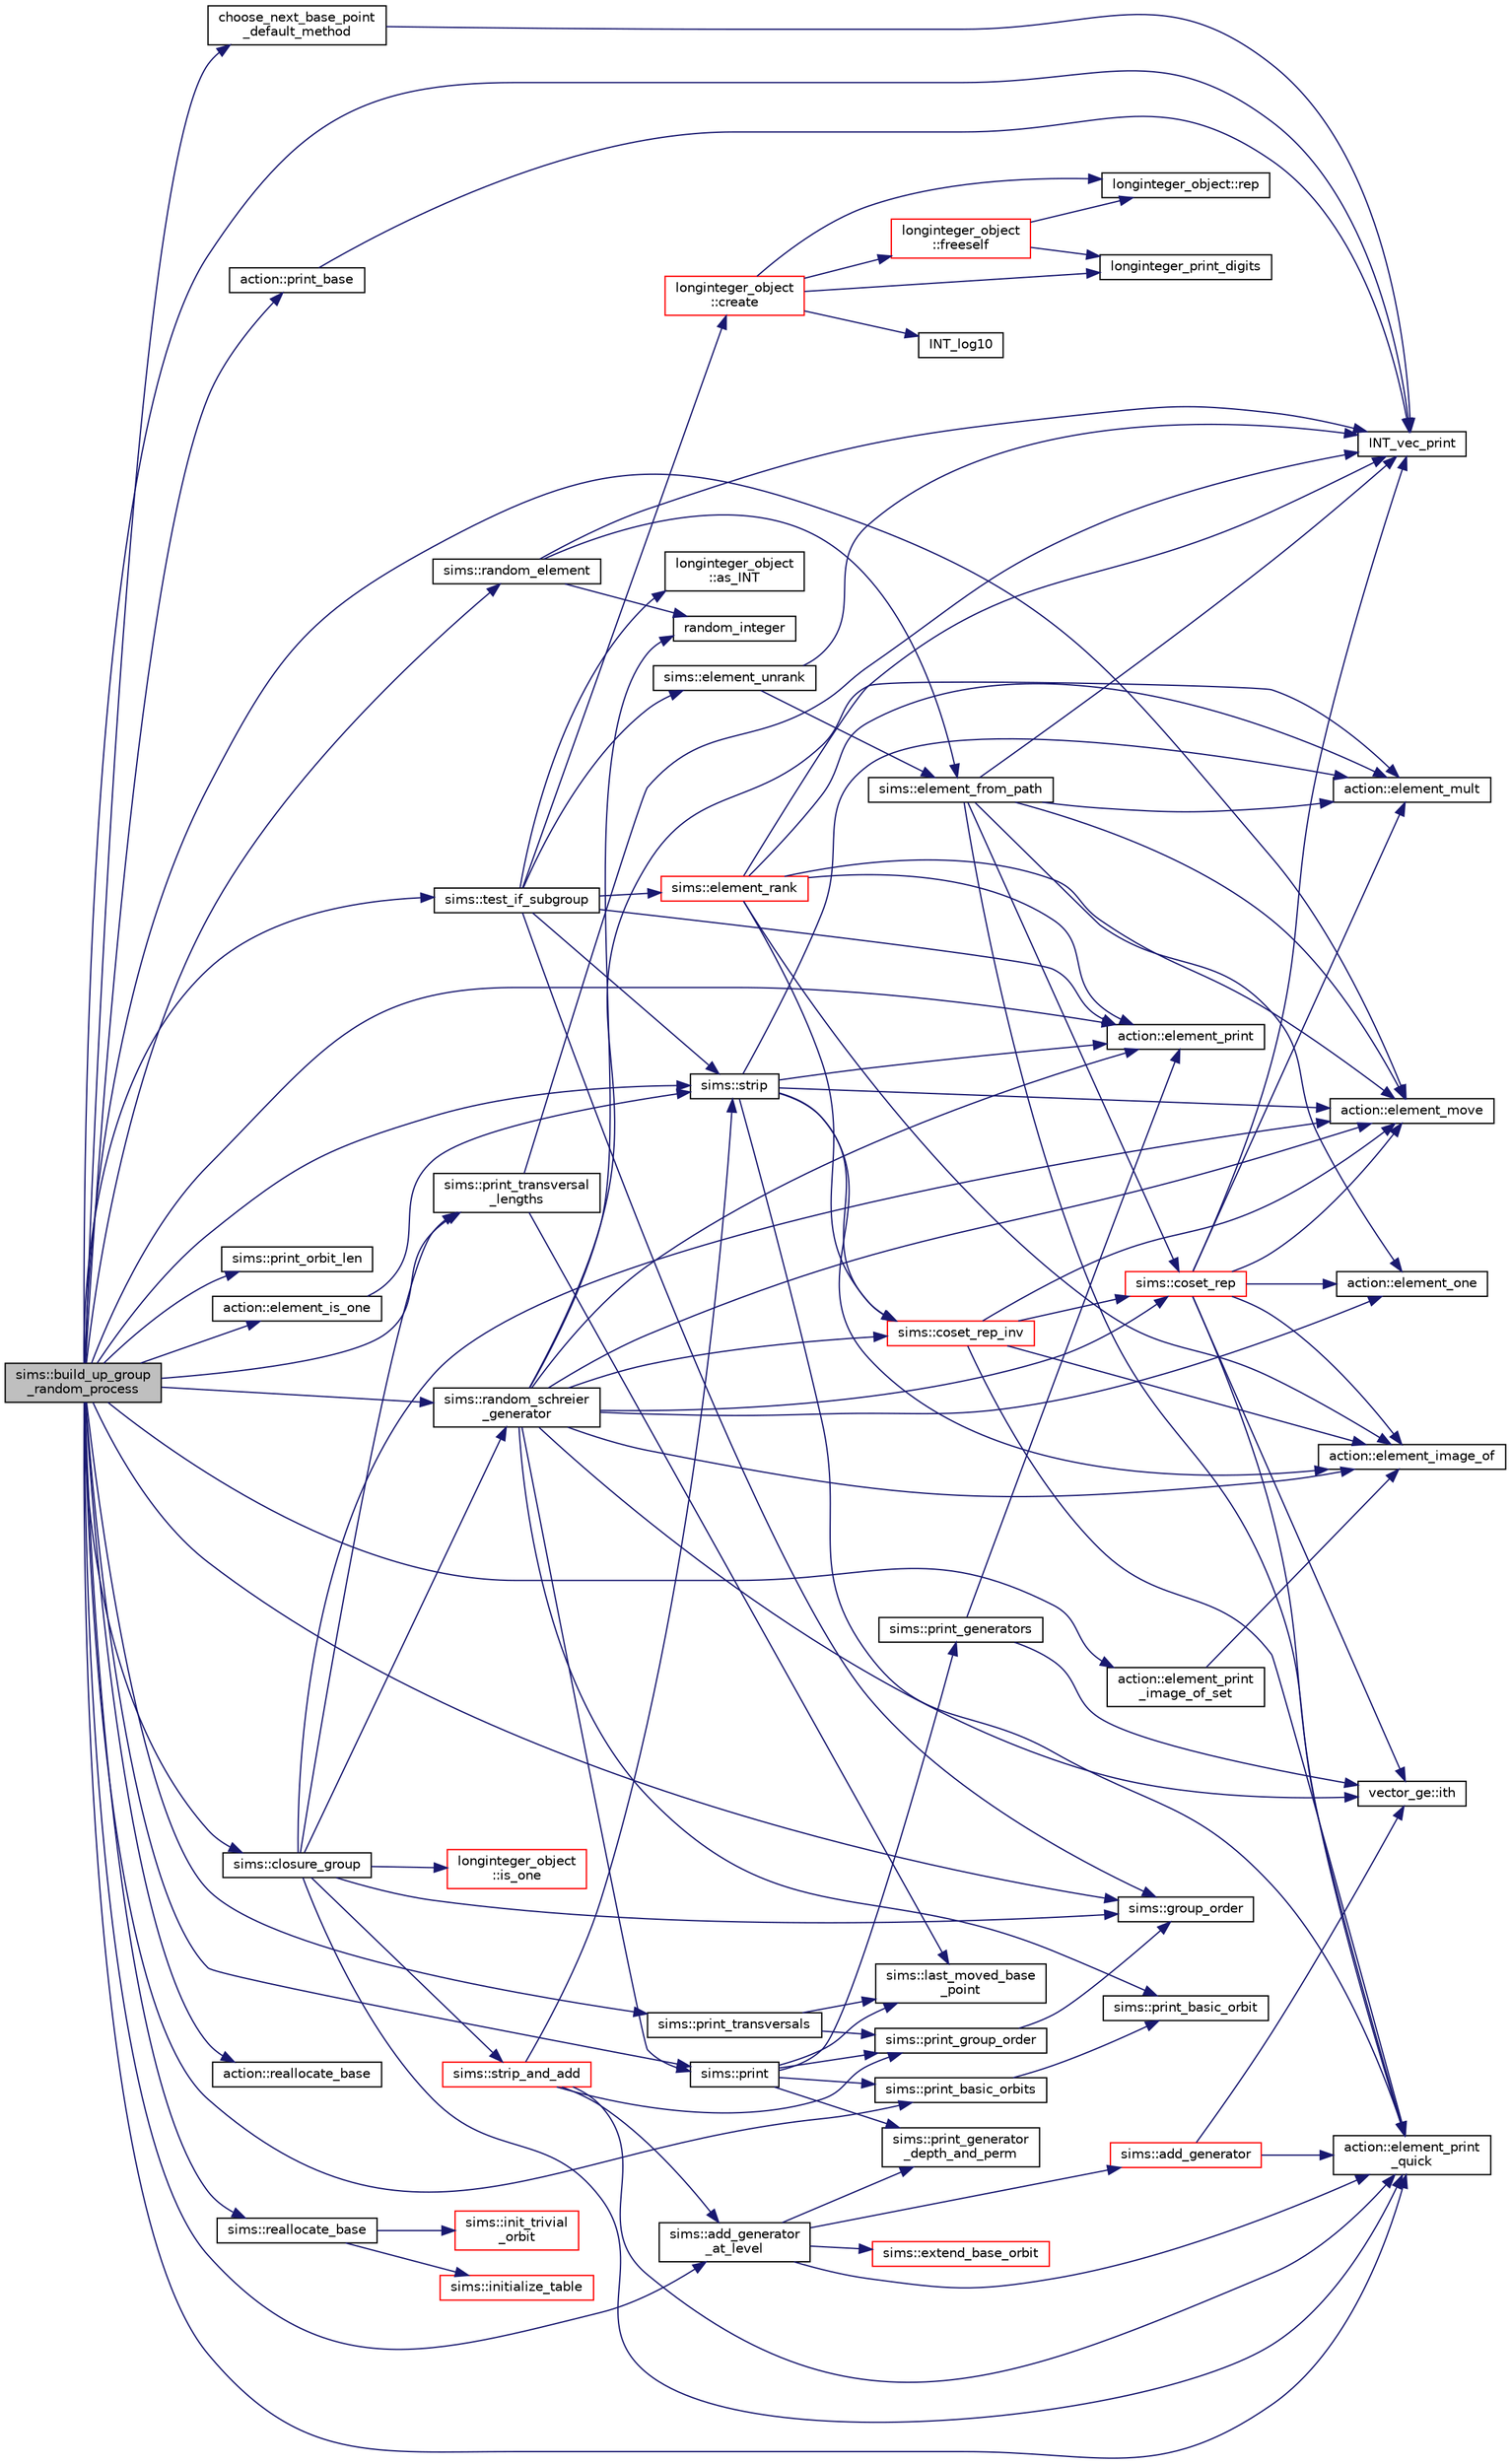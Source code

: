 digraph "sims::build_up_group_random_process"
{
  edge [fontname="Helvetica",fontsize="10",labelfontname="Helvetica",labelfontsize="10"];
  node [fontname="Helvetica",fontsize="10",shape=record];
  rankdir="LR";
  Node455 [label="sims::build_up_group\l_random_process",height=0.2,width=0.4,color="black", fillcolor="grey75", style="filled", fontcolor="black"];
  Node455 -> Node456 [color="midnightblue",fontsize="10",style="solid",fontname="Helvetica"];
  Node456 [label="sims::group_order",height=0.2,width=0.4,color="black", fillcolor="white", style="filled",URL="$d9/df3/classsims.html#aa442445175656570fa35febbe790efad"];
  Node455 -> Node457 [color="midnightblue",fontsize="10",style="solid",fontname="Helvetica"];
  Node457 [label="sims::test_if_subgroup",height=0.2,width=0.4,color="black", fillcolor="white", style="filled",URL="$d9/df3/classsims.html#a60f53e947f3a0949805cf0e422749bf5"];
  Node457 -> Node456 [color="midnightblue",fontsize="10",style="solid",fontname="Helvetica"];
  Node457 -> Node458 [color="midnightblue",fontsize="10",style="solid",fontname="Helvetica"];
  Node458 [label="longinteger_object\l::as_INT",height=0.2,width=0.4,color="black", fillcolor="white", style="filled",URL="$dd/d7e/classlonginteger__object.html#afb992d4679a6741acc63c8bcba27971e"];
  Node457 -> Node459 [color="midnightblue",fontsize="10",style="solid",fontname="Helvetica"];
  Node459 [label="longinteger_object\l::create",height=0.2,width=0.4,color="red", fillcolor="white", style="filled",URL="$dd/d7e/classlonginteger__object.html#a95d2eebc60849c3963a49298b1f498c2"];
  Node459 -> Node460 [color="midnightblue",fontsize="10",style="solid",fontname="Helvetica"];
  Node460 [label="longinteger_object\l::freeself",height=0.2,width=0.4,color="red", fillcolor="white", style="filled",URL="$dd/d7e/classlonginteger__object.html#a06450f8c4795d81da6d680830ef958a1"];
  Node460 -> Node461 [color="midnightblue",fontsize="10",style="solid",fontname="Helvetica"];
  Node461 [label="longinteger_print_digits",height=0.2,width=0.4,color="black", fillcolor="white", style="filled",URL="$de/dc5/algebra__and__number__theory_8h.html#ac2bac7b12f5b6440b8dad275cd7a157d"];
  Node460 -> Node462 [color="midnightblue",fontsize="10",style="solid",fontname="Helvetica"];
  Node462 [label="longinteger_object::rep",height=0.2,width=0.4,color="black", fillcolor="white", style="filled",URL="$dd/d7e/classlonginteger__object.html#a3ecaf12738cc721d281c416503f241e2"];
  Node459 -> Node464 [color="midnightblue",fontsize="10",style="solid",fontname="Helvetica"];
  Node464 [label="INT_log10",height=0.2,width=0.4,color="black", fillcolor="white", style="filled",URL="$de/dc5/algebra__and__number__theory_8h.html#a98bc0a6c562370a355165d2538dac250"];
  Node459 -> Node461 [color="midnightblue",fontsize="10",style="solid",fontname="Helvetica"];
  Node459 -> Node462 [color="midnightblue",fontsize="10",style="solid",fontname="Helvetica"];
  Node457 -> Node465 [color="midnightblue",fontsize="10",style="solid",fontname="Helvetica"];
  Node465 [label="sims::element_unrank",height=0.2,width=0.4,color="black", fillcolor="white", style="filled",URL="$d9/df3/classsims.html#ae7e72ffe2204f17d3e4d19360c59f147"];
  Node465 -> Node466 [color="midnightblue",fontsize="10",style="solid",fontname="Helvetica"];
  Node466 [label="INT_vec_print",height=0.2,width=0.4,color="black", fillcolor="white", style="filled",URL="$df/dbf/sajeeb_8_c.html#a79a5901af0b47dd0d694109543c027fe"];
  Node465 -> Node467 [color="midnightblue",fontsize="10",style="solid",fontname="Helvetica"];
  Node467 [label="sims::element_from_path",height=0.2,width=0.4,color="black", fillcolor="white", style="filled",URL="$d9/df3/classsims.html#a4a9bc25b1b8e61ba34d6d3d9f9fb8ab8"];
  Node467 -> Node466 [color="midnightblue",fontsize="10",style="solid",fontname="Helvetica"];
  Node467 -> Node468 [color="midnightblue",fontsize="10",style="solid",fontname="Helvetica"];
  Node468 [label="action::element_one",height=0.2,width=0.4,color="black", fillcolor="white", style="filled",URL="$d2/d86/classaction.html#a780a105daf04d6d1fe7e2f63b3c88e3b"];
  Node467 -> Node469 [color="midnightblue",fontsize="10",style="solid",fontname="Helvetica"];
  Node469 [label="sims::coset_rep",height=0.2,width=0.4,color="red", fillcolor="white", style="filled",URL="$d9/df3/classsims.html#a3d669dba4d005cd2399388f27f44cd04"];
  Node469 -> Node466 [color="midnightblue",fontsize="10",style="solid",fontname="Helvetica"];
  Node469 -> Node468 [color="midnightblue",fontsize="10",style="solid",fontname="Helvetica"];
  Node469 -> Node472 [color="midnightblue",fontsize="10",style="solid",fontname="Helvetica"];
  Node472 [label="vector_ge::ith",height=0.2,width=0.4,color="black", fillcolor="white", style="filled",URL="$d4/d6e/classvector__ge.html#a1ff002e8b746a9beb119d57dcd4a15ff"];
  Node469 -> Node473 [color="midnightblue",fontsize="10",style="solid",fontname="Helvetica"];
  Node473 [label="action::element_print\l_quick",height=0.2,width=0.4,color="black", fillcolor="white", style="filled",URL="$d2/d86/classaction.html#a4844680cf6750396f76494a28655265b"];
  Node469 -> Node474 [color="midnightblue",fontsize="10",style="solid",fontname="Helvetica"];
  Node474 [label="action::element_mult",height=0.2,width=0.4,color="black", fillcolor="white", style="filled",URL="$d2/d86/classaction.html#ae9e36b2cae1f0f7bd7144097fa9a34b3"];
  Node469 -> Node475 [color="midnightblue",fontsize="10",style="solid",fontname="Helvetica"];
  Node475 [label="action::element_move",height=0.2,width=0.4,color="black", fillcolor="white", style="filled",URL="$d2/d86/classaction.html#a550947491bbb534d3d7951f50198a874"];
  Node469 -> Node476 [color="midnightblue",fontsize="10",style="solid",fontname="Helvetica"];
  Node476 [label="action::element_image_of",height=0.2,width=0.4,color="black", fillcolor="white", style="filled",URL="$d2/d86/classaction.html#ae09559d4537a048fc860f8a74a31393d"];
  Node467 -> Node473 [color="midnightblue",fontsize="10",style="solid",fontname="Helvetica"];
  Node467 -> Node474 [color="midnightblue",fontsize="10",style="solid",fontname="Helvetica"];
  Node467 -> Node475 [color="midnightblue",fontsize="10",style="solid",fontname="Helvetica"];
  Node457 -> Node477 [color="midnightblue",fontsize="10",style="solid",fontname="Helvetica"];
  Node477 [label="sims::strip",height=0.2,width=0.4,color="black", fillcolor="white", style="filled",URL="$d9/df3/classsims.html#a4d902cab732ddf9f60788dda85b0a775"];
  Node477 -> Node473 [color="midnightblue",fontsize="10",style="solid",fontname="Helvetica"];
  Node477 -> Node475 [color="midnightblue",fontsize="10",style="solid",fontname="Helvetica"];
  Node477 -> Node476 [color="midnightblue",fontsize="10",style="solid",fontname="Helvetica"];
  Node477 -> Node478 [color="midnightblue",fontsize="10",style="solid",fontname="Helvetica"];
  Node478 [label="sims::coset_rep_inv",height=0.2,width=0.4,color="red", fillcolor="white", style="filled",URL="$d9/df3/classsims.html#a388f523d4ec997fce4e9ede924de99b9"];
  Node478 -> Node469 [color="midnightblue",fontsize="10",style="solid",fontname="Helvetica"];
  Node478 -> Node473 [color="midnightblue",fontsize="10",style="solid",fontname="Helvetica"];
  Node478 -> Node476 [color="midnightblue",fontsize="10",style="solid",fontname="Helvetica"];
  Node478 -> Node475 [color="midnightblue",fontsize="10",style="solid",fontname="Helvetica"];
  Node477 -> Node480 [color="midnightblue",fontsize="10",style="solid",fontname="Helvetica"];
  Node480 [label="action::element_print",height=0.2,width=0.4,color="black", fillcolor="white", style="filled",URL="$d2/d86/classaction.html#ae38c3ef3c1125213733d63c6fc3c40cd"];
  Node477 -> Node474 [color="midnightblue",fontsize="10",style="solid",fontname="Helvetica"];
  Node457 -> Node481 [color="midnightblue",fontsize="10",style="solid",fontname="Helvetica"];
  Node481 [label="sims::element_rank",height=0.2,width=0.4,color="red", fillcolor="white", style="filled",URL="$d9/df3/classsims.html#a00fb332192d01becb17b6a059482fc8d"];
  Node481 -> Node475 [color="midnightblue",fontsize="10",style="solid",fontname="Helvetica"];
  Node481 -> Node476 [color="midnightblue",fontsize="10",style="solid",fontname="Helvetica"];
  Node481 -> Node466 [color="midnightblue",fontsize="10",style="solid",fontname="Helvetica"];
  Node481 -> Node480 [color="midnightblue",fontsize="10",style="solid",fontname="Helvetica"];
  Node481 -> Node478 [color="midnightblue",fontsize="10",style="solid",fontname="Helvetica"];
  Node481 -> Node474 [color="midnightblue",fontsize="10",style="solid",fontname="Helvetica"];
  Node457 -> Node480 [color="midnightblue",fontsize="10",style="solid",fontname="Helvetica"];
  Node455 -> Node483 [color="midnightblue",fontsize="10",style="solid",fontname="Helvetica"];
  Node483 [label="action::print_base",height=0.2,width=0.4,color="black", fillcolor="white", style="filled",URL="$d2/d86/classaction.html#a6ac1c35b58155659d22359820a3ae18a"];
  Node483 -> Node466 [color="midnightblue",fontsize="10",style="solid",fontname="Helvetica"];
  Node455 -> Node484 [color="midnightblue",fontsize="10",style="solid",fontname="Helvetica"];
  Node484 [label="sims::print_orbit_len",height=0.2,width=0.4,color="black", fillcolor="white", style="filled",URL="$d9/df3/classsims.html#aafae664e1594cffd4317cf881748cf0b"];
  Node455 -> Node485 [color="midnightblue",fontsize="10",style="solid",fontname="Helvetica"];
  Node485 [label="sims::random_schreier\l_generator",height=0.2,width=0.4,color="black", fillcolor="white", style="filled",URL="$d9/df3/classsims.html#aaa77048e586c36a7639fa61ff66e0a23"];
  Node485 -> Node468 [color="midnightblue",fontsize="10",style="solid",fontname="Helvetica"];
  Node485 -> Node486 [color="midnightblue",fontsize="10",style="solid",fontname="Helvetica"];
  Node486 [label="random_integer",height=0.2,width=0.4,color="black", fillcolor="white", style="filled",URL="$d5/db4/io__and__os_8h.html#a509937846575424b1c8863e1bb96a766"];
  Node485 -> Node469 [color="midnightblue",fontsize="10",style="solid",fontname="Helvetica"];
  Node485 -> Node476 [color="midnightblue",fontsize="10",style="solid",fontname="Helvetica"];
  Node485 -> Node487 [color="midnightblue",fontsize="10",style="solid",fontname="Helvetica"];
  Node487 [label="sims::print_basic_orbit",height=0.2,width=0.4,color="black", fillcolor="white", style="filled",URL="$d9/df3/classsims.html#ae777e80bb7cef4f757c701173f924a6d"];
  Node485 -> Node480 [color="midnightblue",fontsize="10",style="solid",fontname="Helvetica"];
  Node485 -> Node472 [color="midnightblue",fontsize="10",style="solid",fontname="Helvetica"];
  Node485 -> Node474 [color="midnightblue",fontsize="10",style="solid",fontname="Helvetica"];
  Node485 -> Node475 [color="midnightblue",fontsize="10",style="solid",fontname="Helvetica"];
  Node485 -> Node488 [color="midnightblue",fontsize="10",style="solid",fontname="Helvetica"];
  Node488 [label="sims::print",height=0.2,width=0.4,color="black", fillcolor="white", style="filled",URL="$d9/df3/classsims.html#a93c3d22dc3ac6d78acc60bad65234944"];
  Node488 -> Node489 [color="midnightblue",fontsize="10",style="solid",fontname="Helvetica"];
  Node489 [label="sims::last_moved_base\l_point",height=0.2,width=0.4,color="black", fillcolor="white", style="filled",URL="$d9/df3/classsims.html#ab7549d6212df09ad5fdcc8b5edbe8806"];
  Node488 -> Node490 [color="midnightblue",fontsize="10",style="solid",fontname="Helvetica"];
  Node490 [label="sims::print_group_order",height=0.2,width=0.4,color="black", fillcolor="white", style="filled",URL="$d9/df3/classsims.html#a2fc3bfc40a993e0a6902374465304c0c"];
  Node490 -> Node456 [color="midnightblue",fontsize="10",style="solid",fontname="Helvetica"];
  Node488 -> Node491 [color="midnightblue",fontsize="10",style="solid",fontname="Helvetica"];
  Node491 [label="sims::print_generator\l_depth_and_perm",height=0.2,width=0.4,color="black", fillcolor="white", style="filled",URL="$d9/df3/classsims.html#a4630b82437f49635da45c5fc1953d919"];
  Node488 -> Node492 [color="midnightblue",fontsize="10",style="solid",fontname="Helvetica"];
  Node492 [label="sims::print_generators",height=0.2,width=0.4,color="black", fillcolor="white", style="filled",URL="$d9/df3/classsims.html#a49dfebd7ef9b23cb3c1264bc462f2233"];
  Node492 -> Node480 [color="midnightblue",fontsize="10",style="solid",fontname="Helvetica"];
  Node492 -> Node472 [color="midnightblue",fontsize="10",style="solid",fontname="Helvetica"];
  Node488 -> Node493 [color="midnightblue",fontsize="10",style="solid",fontname="Helvetica"];
  Node493 [label="sims::print_basic_orbits",height=0.2,width=0.4,color="black", fillcolor="white", style="filled",URL="$d9/df3/classsims.html#ab26955fba9bb5a6fe176b4f12d0a6c5a"];
  Node493 -> Node487 [color="midnightblue",fontsize="10",style="solid",fontname="Helvetica"];
  Node485 -> Node478 [color="midnightblue",fontsize="10",style="solid",fontname="Helvetica"];
  Node455 -> Node475 [color="midnightblue",fontsize="10",style="solid",fontname="Helvetica"];
  Node455 -> Node473 [color="midnightblue",fontsize="10",style="solid",fontname="Helvetica"];
  Node455 -> Node494 [color="midnightblue",fontsize="10",style="solid",fontname="Helvetica"];
  Node494 [label="sims::random_element",height=0.2,width=0.4,color="black", fillcolor="white", style="filled",URL="$d9/df3/classsims.html#a28e72977652add0bb45a5f703243fd33"];
  Node494 -> Node466 [color="midnightblue",fontsize="10",style="solid",fontname="Helvetica"];
  Node494 -> Node486 [color="midnightblue",fontsize="10",style="solid",fontname="Helvetica"];
  Node494 -> Node467 [color="midnightblue",fontsize="10",style="solid",fontname="Helvetica"];
  Node455 -> Node466 [color="midnightblue",fontsize="10",style="solid",fontname="Helvetica"];
  Node455 -> Node477 [color="midnightblue",fontsize="10",style="solid",fontname="Helvetica"];
  Node455 -> Node495 [color="midnightblue",fontsize="10",style="solid",fontname="Helvetica"];
  Node495 [label="action::element_is_one",height=0.2,width=0.4,color="black", fillcolor="white", style="filled",URL="$d2/d86/classaction.html#aeb623ab323a151f64d713288cd13224d"];
  Node495 -> Node477 [color="midnightblue",fontsize="10",style="solid",fontname="Helvetica"];
  Node455 -> Node496 [color="midnightblue",fontsize="10",style="solid",fontname="Helvetica"];
  Node496 [label="choose_next_base_point\l_default_method",height=0.2,width=0.4,color="black", fillcolor="white", style="filled",URL="$d5/d90/action__global_8_c.html#aa8a0dd82f9ba29cb6f07b63528ff3763"];
  Node496 -> Node466 [color="midnightblue",fontsize="10",style="solid",fontname="Helvetica"];
  Node455 -> Node488 [color="midnightblue",fontsize="10",style="solid",fontname="Helvetica"];
  Node455 -> Node493 [color="midnightblue",fontsize="10",style="solid",fontname="Helvetica"];
  Node455 -> Node497 [color="midnightblue",fontsize="10",style="solid",fontname="Helvetica"];
  Node497 [label="action::element_print\l_image_of_set",height=0.2,width=0.4,color="black", fillcolor="white", style="filled",URL="$d2/d86/classaction.html#aee1fcf04d4d80369d3f3857d411a2535"];
  Node497 -> Node476 [color="midnightblue",fontsize="10",style="solid",fontname="Helvetica"];
  Node455 -> Node480 [color="midnightblue",fontsize="10",style="solid",fontname="Helvetica"];
  Node455 -> Node498 [color="midnightblue",fontsize="10",style="solid",fontname="Helvetica"];
  Node498 [label="sims::add_generator\l_at_level",height=0.2,width=0.4,color="black", fillcolor="white", style="filled",URL="$d9/df3/classsims.html#ac9f0f17058381524d70645e9d6893e4d"];
  Node498 -> Node473 [color="midnightblue",fontsize="10",style="solid",fontname="Helvetica"];
  Node498 -> Node499 [color="midnightblue",fontsize="10",style="solid",fontname="Helvetica"];
  Node499 [label="sims::add_generator",height=0.2,width=0.4,color="red", fillcolor="white", style="filled",URL="$d9/df3/classsims.html#add28c3fa3ed9825c7ccb4b1fb7ac22d4"];
  Node499 -> Node473 [color="midnightblue",fontsize="10",style="solid",fontname="Helvetica"];
  Node499 -> Node472 [color="midnightblue",fontsize="10",style="solid",fontname="Helvetica"];
  Node498 -> Node491 [color="midnightblue",fontsize="10",style="solid",fontname="Helvetica"];
  Node498 -> Node506 [color="midnightblue",fontsize="10",style="solid",fontname="Helvetica"];
  Node506 [label="sims::extend_base_orbit",height=0.2,width=0.4,color="red", fillcolor="white", style="filled",URL="$d9/df3/classsims.html#a1ded039dbe83239f4e116fe5b84fdcea"];
  Node455 -> Node508 [color="midnightblue",fontsize="10",style="solid",fontname="Helvetica"];
  Node508 [label="action::reallocate_base",height=0.2,width=0.4,color="black", fillcolor="white", style="filled",URL="$d2/d86/classaction.html#a59ea889d3aa9e9aee86ffee6b7785bfd"];
  Node455 -> Node509 [color="midnightblue",fontsize="10",style="solid",fontname="Helvetica"];
  Node509 [label="sims::reallocate_base",height=0.2,width=0.4,color="black", fillcolor="white", style="filled",URL="$d9/df3/classsims.html#a9768b0070683ba04b4211aa8d0de7fbd"];
  Node509 -> Node510 [color="midnightblue",fontsize="10",style="solid",fontname="Helvetica"];
  Node510 [label="sims::initialize_table",height=0.2,width=0.4,color="red", fillcolor="white", style="filled",URL="$d9/df3/classsims.html#abe36dd0812bde20447f5aaa8384596a7"];
  Node509 -> Node512 [color="midnightblue",fontsize="10",style="solid",fontname="Helvetica"];
  Node512 [label="sims::init_trivial\l_orbit",height=0.2,width=0.4,color="red", fillcolor="white", style="filled",URL="$d9/df3/classsims.html#ac55702550a4671a721f78345dd9bff70"];
  Node455 -> Node513 [color="midnightblue",fontsize="10",style="solid",fontname="Helvetica"];
  Node513 [label="sims::closure_group",height=0.2,width=0.4,color="black", fillcolor="white", style="filled",URL="$d9/df3/classsims.html#a7ecab5d843b1960ba9386e1b5dd41b95"];
  Node513 -> Node514 [color="midnightblue",fontsize="10",style="solid",fontname="Helvetica"];
  Node514 [label="sims::print_transversal\l_lengths",height=0.2,width=0.4,color="black", fillcolor="white", style="filled",URL="$d9/df3/classsims.html#a122d9276cad4b4fbb8ea6f7831d43020"];
  Node514 -> Node466 [color="midnightblue",fontsize="10",style="solid",fontname="Helvetica"];
  Node514 -> Node489 [color="midnightblue",fontsize="10",style="solid",fontname="Helvetica"];
  Node513 -> Node456 [color="midnightblue",fontsize="10",style="solid",fontname="Helvetica"];
  Node513 -> Node515 [color="midnightblue",fontsize="10",style="solid",fontname="Helvetica"];
  Node515 [label="longinteger_object\l::is_one",height=0.2,width=0.4,color="red", fillcolor="white", style="filled",URL="$dd/d7e/classlonginteger__object.html#adeab597c8bb66f36eb085f046d1df656"];
  Node513 -> Node485 [color="midnightblue",fontsize="10",style="solid",fontname="Helvetica"];
  Node513 -> Node475 [color="midnightblue",fontsize="10",style="solid",fontname="Helvetica"];
  Node513 -> Node517 [color="midnightblue",fontsize="10",style="solid",fontname="Helvetica"];
  Node517 [label="sims::strip_and_add",height=0.2,width=0.4,color="red", fillcolor="white", style="filled",URL="$d9/df3/classsims.html#a9b8596883351af7ca772a7b0866a4027"];
  Node517 -> Node477 [color="midnightblue",fontsize="10",style="solid",fontname="Helvetica"];
  Node517 -> Node473 [color="midnightblue",fontsize="10",style="solid",fontname="Helvetica"];
  Node517 -> Node498 [color="midnightblue",fontsize="10",style="solid",fontname="Helvetica"];
  Node517 -> Node490 [color="midnightblue",fontsize="10",style="solid",fontname="Helvetica"];
  Node513 -> Node473 [color="midnightblue",fontsize="10",style="solid",fontname="Helvetica"];
  Node455 -> Node514 [color="midnightblue",fontsize="10",style="solid",fontname="Helvetica"];
  Node455 -> Node527 [color="midnightblue",fontsize="10",style="solid",fontname="Helvetica"];
  Node527 [label="sims::print_transversals",height=0.2,width=0.4,color="black", fillcolor="white", style="filled",URL="$d9/df3/classsims.html#a77dbb9429e40ca83098f314bf0e3c44a"];
  Node527 -> Node490 [color="midnightblue",fontsize="10",style="solid",fontname="Helvetica"];
  Node527 -> Node489 [color="midnightblue",fontsize="10",style="solid",fontname="Helvetica"];
}
